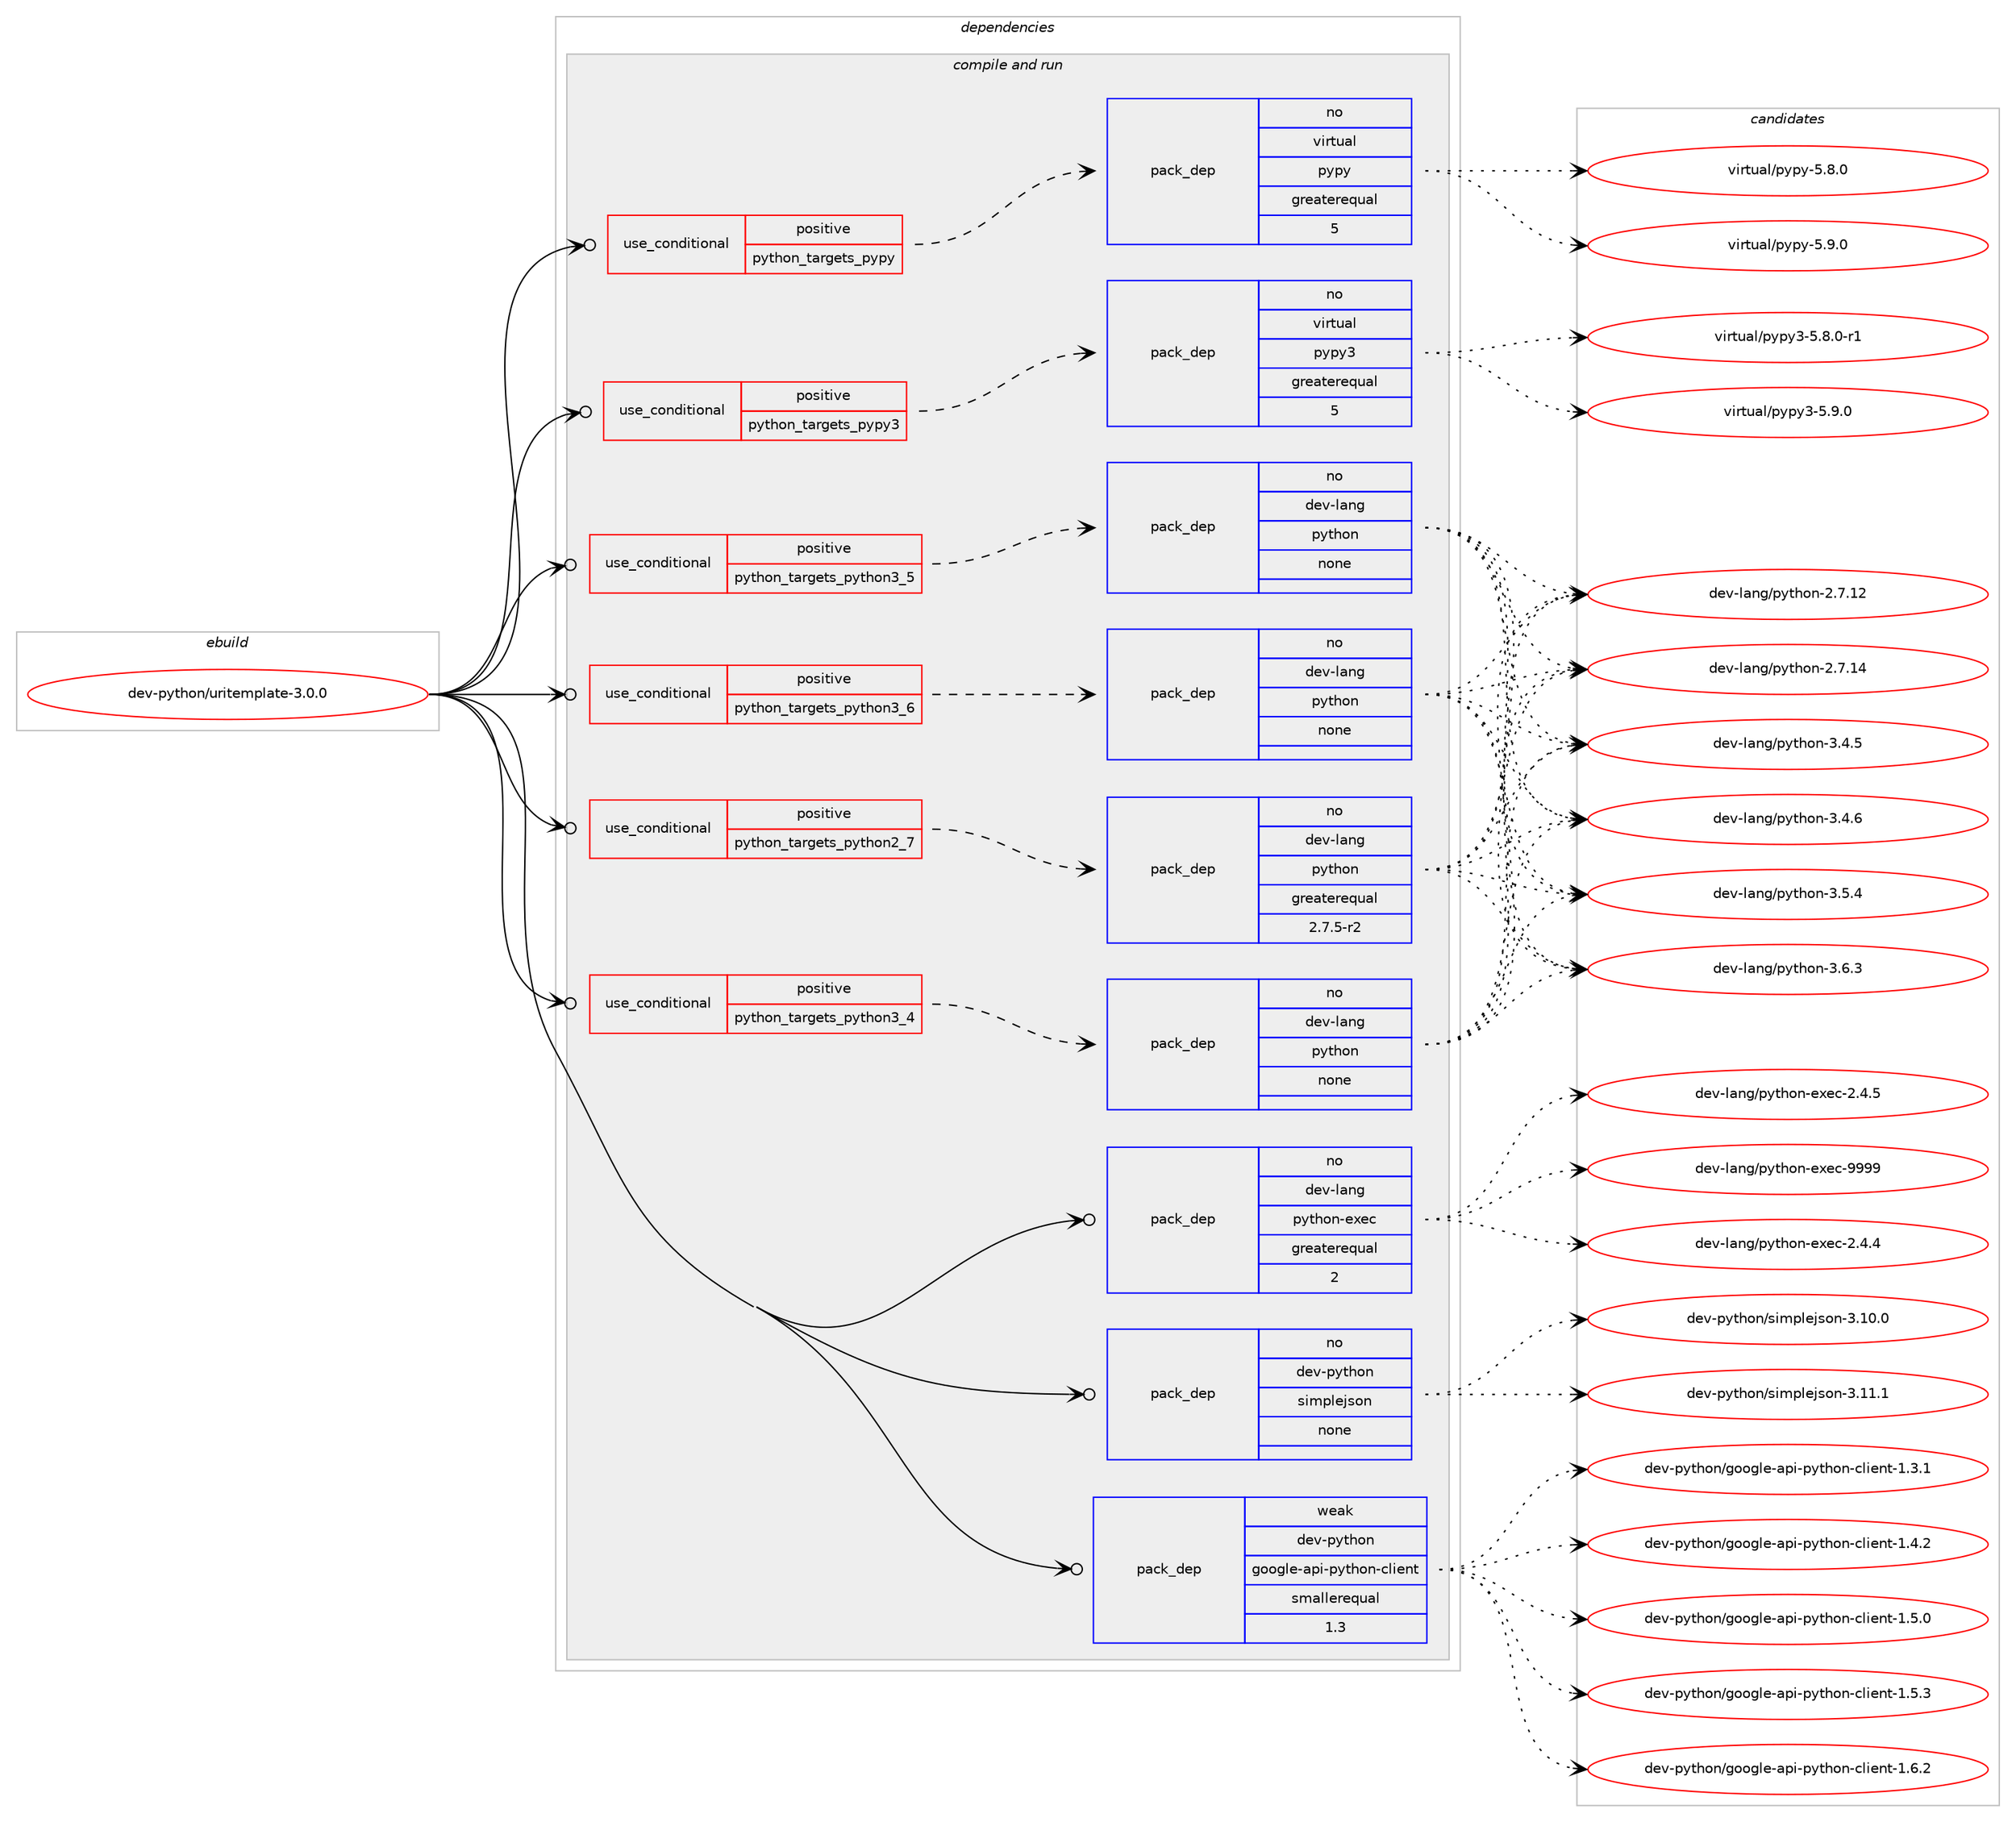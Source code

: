 digraph prolog {

# *************
# Graph options
# *************

newrank=true;
concentrate=true;
compound=true;
graph [rankdir=LR,fontname=Helvetica,fontsize=10,ranksep=1.5];#, ranksep=2.5, nodesep=0.2];
edge  [arrowhead=vee];
node  [fontname=Helvetica,fontsize=10];

# **********
# The ebuild
# **********

subgraph cluster_leftcol {
color=gray;
rank=same;
label=<<i>ebuild</i>>;
id [label="dev-python/uritemplate-3.0.0", color=red, width=4, href="../dev-python/uritemplate-3.0.0.svg"];
}

# ****************
# The dependencies
# ****************

subgraph cluster_midcol {
color=gray;
label=<<i>dependencies</i>>;
subgraph cluster_compile {
fillcolor="#eeeeee";
style=filled;
label=<<i>compile</i>>;
}
subgraph cluster_compileandrun {
fillcolor="#eeeeee";
style=filled;
label=<<i>compile and run</i>>;
subgraph cond43302 {
dependency192383 [label=<<TABLE BORDER="0" CELLBORDER="1" CELLSPACING="0" CELLPADDING="4"><TR><TD ROWSPAN="3" CELLPADDING="10">use_conditional</TD></TR><TR><TD>positive</TD></TR><TR><TD>python_targets_pypy</TD></TR></TABLE>>, shape=none, color=red];
subgraph pack145120 {
dependency192384 [label=<<TABLE BORDER="0" CELLBORDER="1" CELLSPACING="0" CELLPADDING="4" WIDTH="220"><TR><TD ROWSPAN="6" CELLPADDING="30">pack_dep</TD></TR><TR><TD WIDTH="110">no</TD></TR><TR><TD>virtual</TD></TR><TR><TD>pypy</TD></TR><TR><TD>greaterequal</TD></TR><TR><TD>5</TD></TR></TABLE>>, shape=none, color=blue];
}
dependency192383:e -> dependency192384:w [weight=20,style="dashed",arrowhead="vee"];
}
id:e -> dependency192383:w [weight=20,style="solid",arrowhead="odotvee"];
subgraph cond43303 {
dependency192385 [label=<<TABLE BORDER="0" CELLBORDER="1" CELLSPACING="0" CELLPADDING="4"><TR><TD ROWSPAN="3" CELLPADDING="10">use_conditional</TD></TR><TR><TD>positive</TD></TR><TR><TD>python_targets_pypy3</TD></TR></TABLE>>, shape=none, color=red];
subgraph pack145121 {
dependency192386 [label=<<TABLE BORDER="0" CELLBORDER="1" CELLSPACING="0" CELLPADDING="4" WIDTH="220"><TR><TD ROWSPAN="6" CELLPADDING="30">pack_dep</TD></TR><TR><TD WIDTH="110">no</TD></TR><TR><TD>virtual</TD></TR><TR><TD>pypy3</TD></TR><TR><TD>greaterequal</TD></TR><TR><TD>5</TD></TR></TABLE>>, shape=none, color=blue];
}
dependency192385:e -> dependency192386:w [weight=20,style="dashed",arrowhead="vee"];
}
id:e -> dependency192385:w [weight=20,style="solid",arrowhead="odotvee"];
subgraph cond43304 {
dependency192387 [label=<<TABLE BORDER="0" CELLBORDER="1" CELLSPACING="0" CELLPADDING="4"><TR><TD ROWSPAN="3" CELLPADDING="10">use_conditional</TD></TR><TR><TD>positive</TD></TR><TR><TD>python_targets_python2_7</TD></TR></TABLE>>, shape=none, color=red];
subgraph pack145122 {
dependency192388 [label=<<TABLE BORDER="0" CELLBORDER="1" CELLSPACING="0" CELLPADDING="4" WIDTH="220"><TR><TD ROWSPAN="6" CELLPADDING="30">pack_dep</TD></TR><TR><TD WIDTH="110">no</TD></TR><TR><TD>dev-lang</TD></TR><TR><TD>python</TD></TR><TR><TD>greaterequal</TD></TR><TR><TD>2.7.5-r2</TD></TR></TABLE>>, shape=none, color=blue];
}
dependency192387:e -> dependency192388:w [weight=20,style="dashed",arrowhead="vee"];
}
id:e -> dependency192387:w [weight=20,style="solid",arrowhead="odotvee"];
subgraph cond43305 {
dependency192389 [label=<<TABLE BORDER="0" CELLBORDER="1" CELLSPACING="0" CELLPADDING="4"><TR><TD ROWSPAN="3" CELLPADDING="10">use_conditional</TD></TR><TR><TD>positive</TD></TR><TR><TD>python_targets_python3_4</TD></TR></TABLE>>, shape=none, color=red];
subgraph pack145123 {
dependency192390 [label=<<TABLE BORDER="0" CELLBORDER="1" CELLSPACING="0" CELLPADDING="4" WIDTH="220"><TR><TD ROWSPAN="6" CELLPADDING="30">pack_dep</TD></TR><TR><TD WIDTH="110">no</TD></TR><TR><TD>dev-lang</TD></TR><TR><TD>python</TD></TR><TR><TD>none</TD></TR><TR><TD></TD></TR></TABLE>>, shape=none, color=blue];
}
dependency192389:e -> dependency192390:w [weight=20,style="dashed",arrowhead="vee"];
}
id:e -> dependency192389:w [weight=20,style="solid",arrowhead="odotvee"];
subgraph cond43306 {
dependency192391 [label=<<TABLE BORDER="0" CELLBORDER="1" CELLSPACING="0" CELLPADDING="4"><TR><TD ROWSPAN="3" CELLPADDING="10">use_conditional</TD></TR><TR><TD>positive</TD></TR><TR><TD>python_targets_python3_5</TD></TR></TABLE>>, shape=none, color=red];
subgraph pack145124 {
dependency192392 [label=<<TABLE BORDER="0" CELLBORDER="1" CELLSPACING="0" CELLPADDING="4" WIDTH="220"><TR><TD ROWSPAN="6" CELLPADDING="30">pack_dep</TD></TR><TR><TD WIDTH="110">no</TD></TR><TR><TD>dev-lang</TD></TR><TR><TD>python</TD></TR><TR><TD>none</TD></TR><TR><TD></TD></TR></TABLE>>, shape=none, color=blue];
}
dependency192391:e -> dependency192392:w [weight=20,style="dashed",arrowhead="vee"];
}
id:e -> dependency192391:w [weight=20,style="solid",arrowhead="odotvee"];
subgraph cond43307 {
dependency192393 [label=<<TABLE BORDER="0" CELLBORDER="1" CELLSPACING="0" CELLPADDING="4"><TR><TD ROWSPAN="3" CELLPADDING="10">use_conditional</TD></TR><TR><TD>positive</TD></TR><TR><TD>python_targets_python3_6</TD></TR></TABLE>>, shape=none, color=red];
subgraph pack145125 {
dependency192394 [label=<<TABLE BORDER="0" CELLBORDER="1" CELLSPACING="0" CELLPADDING="4" WIDTH="220"><TR><TD ROWSPAN="6" CELLPADDING="30">pack_dep</TD></TR><TR><TD WIDTH="110">no</TD></TR><TR><TD>dev-lang</TD></TR><TR><TD>python</TD></TR><TR><TD>none</TD></TR><TR><TD></TD></TR></TABLE>>, shape=none, color=blue];
}
dependency192393:e -> dependency192394:w [weight=20,style="dashed",arrowhead="vee"];
}
id:e -> dependency192393:w [weight=20,style="solid",arrowhead="odotvee"];
subgraph pack145126 {
dependency192395 [label=<<TABLE BORDER="0" CELLBORDER="1" CELLSPACING="0" CELLPADDING="4" WIDTH="220"><TR><TD ROWSPAN="6" CELLPADDING="30">pack_dep</TD></TR><TR><TD WIDTH="110">no</TD></TR><TR><TD>dev-lang</TD></TR><TR><TD>python-exec</TD></TR><TR><TD>greaterequal</TD></TR><TR><TD>2</TD></TR></TABLE>>, shape=none, color=blue];
}
id:e -> dependency192395:w [weight=20,style="solid",arrowhead="odotvee"];
subgraph pack145127 {
dependency192396 [label=<<TABLE BORDER="0" CELLBORDER="1" CELLSPACING="0" CELLPADDING="4" WIDTH="220"><TR><TD ROWSPAN="6" CELLPADDING="30">pack_dep</TD></TR><TR><TD WIDTH="110">no</TD></TR><TR><TD>dev-python</TD></TR><TR><TD>simplejson</TD></TR><TR><TD>none</TD></TR><TR><TD></TD></TR></TABLE>>, shape=none, color=blue];
}
id:e -> dependency192396:w [weight=20,style="solid",arrowhead="odotvee"];
subgraph pack145128 {
dependency192397 [label=<<TABLE BORDER="0" CELLBORDER="1" CELLSPACING="0" CELLPADDING="4" WIDTH="220"><TR><TD ROWSPAN="6" CELLPADDING="30">pack_dep</TD></TR><TR><TD WIDTH="110">weak</TD></TR><TR><TD>dev-python</TD></TR><TR><TD>google-api-python-client</TD></TR><TR><TD>smallerequal</TD></TR><TR><TD>1.3</TD></TR></TABLE>>, shape=none, color=blue];
}
id:e -> dependency192397:w [weight=20,style="solid",arrowhead="odotvee"];
}
subgraph cluster_run {
fillcolor="#eeeeee";
style=filled;
label=<<i>run</i>>;
}
}

# **************
# The candidates
# **************

subgraph cluster_choices {
rank=same;
color=gray;
label=<<i>candidates</i>>;

subgraph choice145120 {
color=black;
nodesep=1;
choice1181051141161179710847112121112121455346564648 [label="virtual/pypy-5.8.0", color=red, width=4,href="../virtual/pypy-5.8.0.svg"];
choice1181051141161179710847112121112121455346574648 [label="virtual/pypy-5.9.0", color=red, width=4,href="../virtual/pypy-5.9.0.svg"];
dependency192384:e -> choice1181051141161179710847112121112121455346564648:w [style=dotted,weight="100"];
dependency192384:e -> choice1181051141161179710847112121112121455346574648:w [style=dotted,weight="100"];
}
subgraph choice145121 {
color=black;
nodesep=1;
choice1181051141161179710847112121112121514553465646484511449 [label="virtual/pypy3-5.8.0-r1", color=red, width=4,href="../virtual/pypy3-5.8.0-r1.svg"];
choice118105114116117971084711212111212151455346574648 [label="virtual/pypy3-5.9.0", color=red, width=4,href="../virtual/pypy3-5.9.0.svg"];
dependency192386:e -> choice1181051141161179710847112121112121514553465646484511449:w [style=dotted,weight="100"];
dependency192386:e -> choice118105114116117971084711212111212151455346574648:w [style=dotted,weight="100"];
}
subgraph choice145122 {
color=black;
nodesep=1;
choice10010111845108971101034711212111610411111045504655464950 [label="dev-lang/python-2.7.12", color=red, width=4,href="../dev-lang/python-2.7.12.svg"];
choice10010111845108971101034711212111610411111045504655464952 [label="dev-lang/python-2.7.14", color=red, width=4,href="../dev-lang/python-2.7.14.svg"];
choice100101118451089711010347112121116104111110455146524653 [label="dev-lang/python-3.4.5", color=red, width=4,href="../dev-lang/python-3.4.5.svg"];
choice100101118451089711010347112121116104111110455146524654 [label="dev-lang/python-3.4.6", color=red, width=4,href="../dev-lang/python-3.4.6.svg"];
choice100101118451089711010347112121116104111110455146534652 [label="dev-lang/python-3.5.4", color=red, width=4,href="../dev-lang/python-3.5.4.svg"];
choice100101118451089711010347112121116104111110455146544651 [label="dev-lang/python-3.6.3", color=red, width=4,href="../dev-lang/python-3.6.3.svg"];
dependency192388:e -> choice10010111845108971101034711212111610411111045504655464950:w [style=dotted,weight="100"];
dependency192388:e -> choice10010111845108971101034711212111610411111045504655464952:w [style=dotted,weight="100"];
dependency192388:e -> choice100101118451089711010347112121116104111110455146524653:w [style=dotted,weight="100"];
dependency192388:e -> choice100101118451089711010347112121116104111110455146524654:w [style=dotted,weight="100"];
dependency192388:e -> choice100101118451089711010347112121116104111110455146534652:w [style=dotted,weight="100"];
dependency192388:e -> choice100101118451089711010347112121116104111110455146544651:w [style=dotted,weight="100"];
}
subgraph choice145123 {
color=black;
nodesep=1;
choice10010111845108971101034711212111610411111045504655464950 [label="dev-lang/python-2.7.12", color=red, width=4,href="../dev-lang/python-2.7.12.svg"];
choice10010111845108971101034711212111610411111045504655464952 [label="dev-lang/python-2.7.14", color=red, width=4,href="../dev-lang/python-2.7.14.svg"];
choice100101118451089711010347112121116104111110455146524653 [label="dev-lang/python-3.4.5", color=red, width=4,href="../dev-lang/python-3.4.5.svg"];
choice100101118451089711010347112121116104111110455146524654 [label="dev-lang/python-3.4.6", color=red, width=4,href="../dev-lang/python-3.4.6.svg"];
choice100101118451089711010347112121116104111110455146534652 [label="dev-lang/python-3.5.4", color=red, width=4,href="../dev-lang/python-3.5.4.svg"];
choice100101118451089711010347112121116104111110455146544651 [label="dev-lang/python-3.6.3", color=red, width=4,href="../dev-lang/python-3.6.3.svg"];
dependency192390:e -> choice10010111845108971101034711212111610411111045504655464950:w [style=dotted,weight="100"];
dependency192390:e -> choice10010111845108971101034711212111610411111045504655464952:w [style=dotted,weight="100"];
dependency192390:e -> choice100101118451089711010347112121116104111110455146524653:w [style=dotted,weight="100"];
dependency192390:e -> choice100101118451089711010347112121116104111110455146524654:w [style=dotted,weight="100"];
dependency192390:e -> choice100101118451089711010347112121116104111110455146534652:w [style=dotted,weight="100"];
dependency192390:e -> choice100101118451089711010347112121116104111110455146544651:w [style=dotted,weight="100"];
}
subgraph choice145124 {
color=black;
nodesep=1;
choice10010111845108971101034711212111610411111045504655464950 [label="dev-lang/python-2.7.12", color=red, width=4,href="../dev-lang/python-2.7.12.svg"];
choice10010111845108971101034711212111610411111045504655464952 [label="dev-lang/python-2.7.14", color=red, width=4,href="../dev-lang/python-2.7.14.svg"];
choice100101118451089711010347112121116104111110455146524653 [label="dev-lang/python-3.4.5", color=red, width=4,href="../dev-lang/python-3.4.5.svg"];
choice100101118451089711010347112121116104111110455146524654 [label="dev-lang/python-3.4.6", color=red, width=4,href="../dev-lang/python-3.4.6.svg"];
choice100101118451089711010347112121116104111110455146534652 [label="dev-lang/python-3.5.4", color=red, width=4,href="../dev-lang/python-3.5.4.svg"];
choice100101118451089711010347112121116104111110455146544651 [label="dev-lang/python-3.6.3", color=red, width=4,href="../dev-lang/python-3.6.3.svg"];
dependency192392:e -> choice10010111845108971101034711212111610411111045504655464950:w [style=dotted,weight="100"];
dependency192392:e -> choice10010111845108971101034711212111610411111045504655464952:w [style=dotted,weight="100"];
dependency192392:e -> choice100101118451089711010347112121116104111110455146524653:w [style=dotted,weight="100"];
dependency192392:e -> choice100101118451089711010347112121116104111110455146524654:w [style=dotted,weight="100"];
dependency192392:e -> choice100101118451089711010347112121116104111110455146534652:w [style=dotted,weight="100"];
dependency192392:e -> choice100101118451089711010347112121116104111110455146544651:w [style=dotted,weight="100"];
}
subgraph choice145125 {
color=black;
nodesep=1;
choice10010111845108971101034711212111610411111045504655464950 [label="dev-lang/python-2.7.12", color=red, width=4,href="../dev-lang/python-2.7.12.svg"];
choice10010111845108971101034711212111610411111045504655464952 [label="dev-lang/python-2.7.14", color=red, width=4,href="../dev-lang/python-2.7.14.svg"];
choice100101118451089711010347112121116104111110455146524653 [label="dev-lang/python-3.4.5", color=red, width=4,href="../dev-lang/python-3.4.5.svg"];
choice100101118451089711010347112121116104111110455146524654 [label="dev-lang/python-3.4.6", color=red, width=4,href="../dev-lang/python-3.4.6.svg"];
choice100101118451089711010347112121116104111110455146534652 [label="dev-lang/python-3.5.4", color=red, width=4,href="../dev-lang/python-3.5.4.svg"];
choice100101118451089711010347112121116104111110455146544651 [label="dev-lang/python-3.6.3", color=red, width=4,href="../dev-lang/python-3.6.3.svg"];
dependency192394:e -> choice10010111845108971101034711212111610411111045504655464950:w [style=dotted,weight="100"];
dependency192394:e -> choice10010111845108971101034711212111610411111045504655464952:w [style=dotted,weight="100"];
dependency192394:e -> choice100101118451089711010347112121116104111110455146524653:w [style=dotted,weight="100"];
dependency192394:e -> choice100101118451089711010347112121116104111110455146524654:w [style=dotted,weight="100"];
dependency192394:e -> choice100101118451089711010347112121116104111110455146534652:w [style=dotted,weight="100"];
dependency192394:e -> choice100101118451089711010347112121116104111110455146544651:w [style=dotted,weight="100"];
}
subgraph choice145126 {
color=black;
nodesep=1;
choice1001011184510897110103471121211161041111104510112010199455046524652 [label="dev-lang/python-exec-2.4.4", color=red, width=4,href="../dev-lang/python-exec-2.4.4.svg"];
choice1001011184510897110103471121211161041111104510112010199455046524653 [label="dev-lang/python-exec-2.4.5", color=red, width=4,href="../dev-lang/python-exec-2.4.5.svg"];
choice10010111845108971101034711212111610411111045101120101994557575757 [label="dev-lang/python-exec-9999", color=red, width=4,href="../dev-lang/python-exec-9999.svg"];
dependency192395:e -> choice1001011184510897110103471121211161041111104510112010199455046524652:w [style=dotted,weight="100"];
dependency192395:e -> choice1001011184510897110103471121211161041111104510112010199455046524653:w [style=dotted,weight="100"];
dependency192395:e -> choice10010111845108971101034711212111610411111045101120101994557575757:w [style=dotted,weight="100"];
}
subgraph choice145127 {
color=black;
nodesep=1;
choice100101118451121211161041111104711510510911210810110611511111045514649484648 [label="dev-python/simplejson-3.10.0", color=red, width=4,href="../dev-python/simplejson-3.10.0.svg"];
choice100101118451121211161041111104711510510911210810110611511111045514649494649 [label="dev-python/simplejson-3.11.1", color=red, width=4,href="../dev-python/simplejson-3.11.1.svg"];
dependency192396:e -> choice100101118451121211161041111104711510510911210810110611511111045514649484648:w [style=dotted,weight="100"];
dependency192396:e -> choice100101118451121211161041111104711510510911210810110611511111045514649494649:w [style=dotted,weight="100"];
}
subgraph choice145128 {
color=black;
nodesep=1;
choice10010111845112121116104111110471031111111031081014597112105451121211161041111104599108105101110116454946514649 [label="dev-python/google-api-python-client-1.3.1", color=red, width=4,href="../dev-python/google-api-python-client-1.3.1.svg"];
choice10010111845112121116104111110471031111111031081014597112105451121211161041111104599108105101110116454946524650 [label="dev-python/google-api-python-client-1.4.2", color=red, width=4,href="../dev-python/google-api-python-client-1.4.2.svg"];
choice10010111845112121116104111110471031111111031081014597112105451121211161041111104599108105101110116454946534648 [label="dev-python/google-api-python-client-1.5.0", color=red, width=4,href="../dev-python/google-api-python-client-1.5.0.svg"];
choice10010111845112121116104111110471031111111031081014597112105451121211161041111104599108105101110116454946534651 [label="dev-python/google-api-python-client-1.5.3", color=red, width=4,href="../dev-python/google-api-python-client-1.5.3.svg"];
choice10010111845112121116104111110471031111111031081014597112105451121211161041111104599108105101110116454946544650 [label="dev-python/google-api-python-client-1.6.2", color=red, width=4,href="../dev-python/google-api-python-client-1.6.2.svg"];
dependency192397:e -> choice10010111845112121116104111110471031111111031081014597112105451121211161041111104599108105101110116454946514649:w [style=dotted,weight="100"];
dependency192397:e -> choice10010111845112121116104111110471031111111031081014597112105451121211161041111104599108105101110116454946524650:w [style=dotted,weight="100"];
dependency192397:e -> choice10010111845112121116104111110471031111111031081014597112105451121211161041111104599108105101110116454946534648:w [style=dotted,weight="100"];
dependency192397:e -> choice10010111845112121116104111110471031111111031081014597112105451121211161041111104599108105101110116454946534651:w [style=dotted,weight="100"];
dependency192397:e -> choice10010111845112121116104111110471031111111031081014597112105451121211161041111104599108105101110116454946544650:w [style=dotted,weight="100"];
}
}

}
